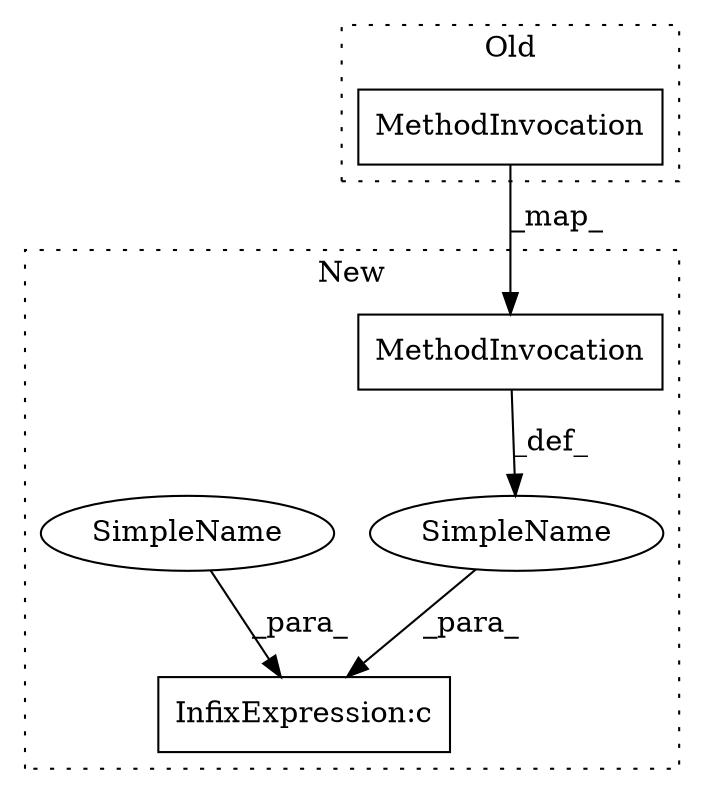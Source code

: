 digraph G {
subgraph cluster0 {
2 [label="MethodInvocation" a="32" s="440,463" l="11,1" shape="box"];
label = "Old";
style="dotted";
}
subgraph cluster1 {
1 [label="MethodInvocation" a="32" s="510,533" l="11,1" shape="box"];
3 [label="SimpleName" a="42" s="" l="" shape="ellipse"];
4 [label="SimpleName" a="42" s="" l="" shape="ellipse"];
5 [label="InfixExpression:c" a="27" s="506" l="4" shape="box"];
label = "New";
style="dotted";
}
1 -> 4 [label="_def_"];
2 -> 1 [label="_map_"];
3 -> 5 [label="_para_"];
4 -> 5 [label="_para_"];
}